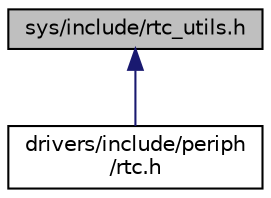 digraph "sys/include/rtc_utils.h"
{
 // LATEX_PDF_SIZE
  edge [fontname="Helvetica",fontsize="10",labelfontname="Helvetica",labelfontsize="10"];
  node [fontname="Helvetica",fontsize="10",shape=record];
  Node1 [label="sys/include/rtc_utils.h",height=0.2,width=0.4,color="black", fillcolor="grey75", style="filled", fontcolor="black",tooltip=" "];
  Node1 -> Node2 [dir="back",color="midnightblue",fontsize="10",style="solid",fontname="Helvetica"];
  Node2 [label="drivers/include/periph\l/rtc.h",height=0.2,width=0.4,color="black", fillcolor="white", style="filled",URL="$rtc_8h.html",tooltip="Low-level RTC peripheral driver interface definitions."];
}
